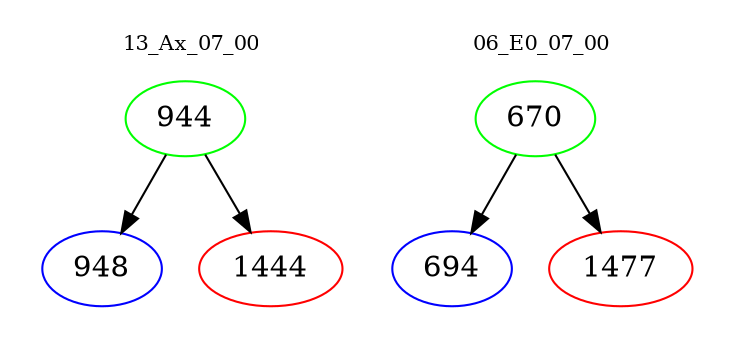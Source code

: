 digraph{
subgraph cluster_0 {
color = white
label = "13_Ax_07_00";
fontsize=10;
T0_944 [label="944", color="green"]
T0_944 -> T0_948 [color="black"]
T0_948 [label="948", color="blue"]
T0_944 -> T0_1444 [color="black"]
T0_1444 [label="1444", color="red"]
}
subgraph cluster_1 {
color = white
label = "06_E0_07_00";
fontsize=10;
T1_670 [label="670", color="green"]
T1_670 -> T1_694 [color="black"]
T1_694 [label="694", color="blue"]
T1_670 -> T1_1477 [color="black"]
T1_1477 [label="1477", color="red"]
}
}
